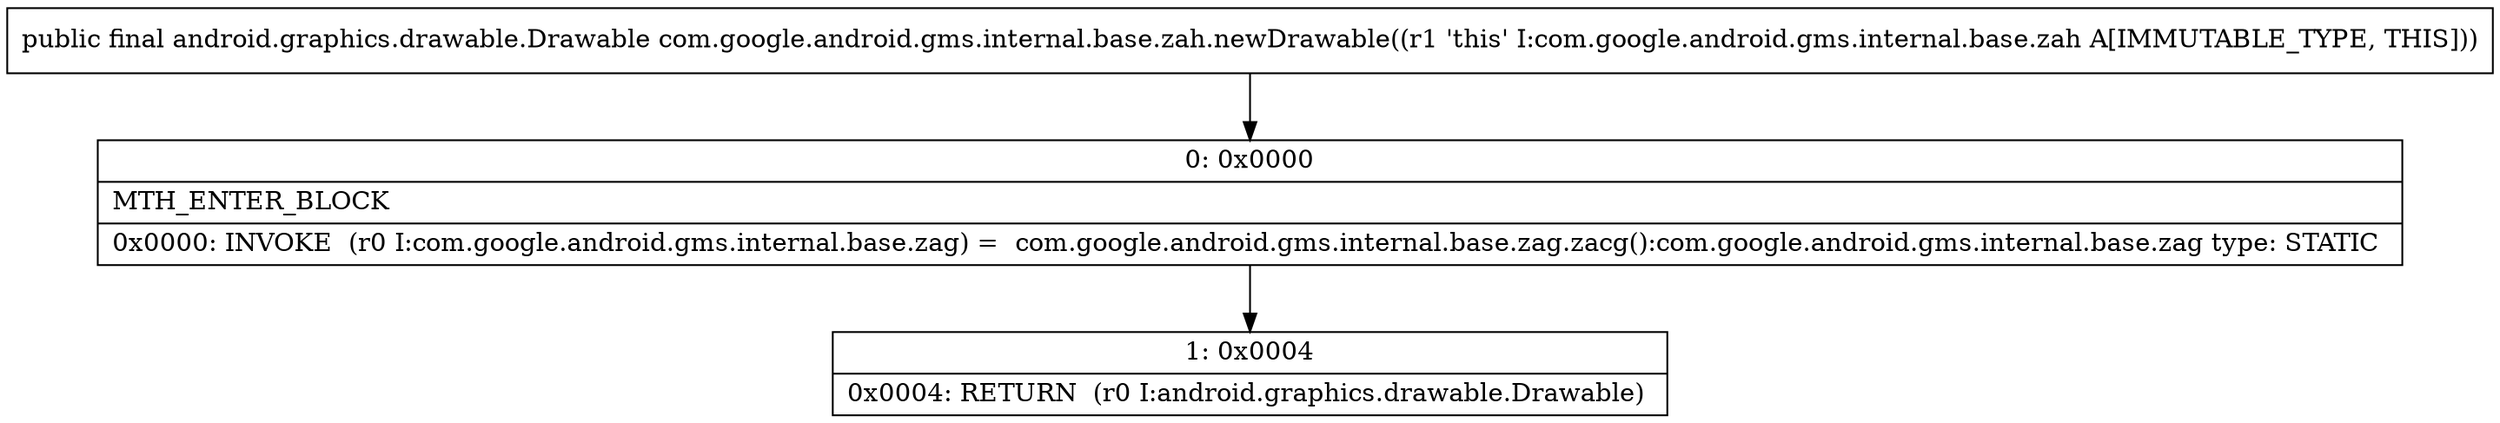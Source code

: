 digraph "CFG forcom.google.android.gms.internal.base.zah.newDrawable()Landroid\/graphics\/drawable\/Drawable;" {
Node_0 [shape=record,label="{0\:\ 0x0000|MTH_ENTER_BLOCK\l|0x0000: INVOKE  (r0 I:com.google.android.gms.internal.base.zag) =  com.google.android.gms.internal.base.zag.zacg():com.google.android.gms.internal.base.zag type: STATIC \l}"];
Node_1 [shape=record,label="{1\:\ 0x0004|0x0004: RETURN  (r0 I:android.graphics.drawable.Drawable) \l}"];
MethodNode[shape=record,label="{public final android.graphics.drawable.Drawable com.google.android.gms.internal.base.zah.newDrawable((r1 'this' I:com.google.android.gms.internal.base.zah A[IMMUTABLE_TYPE, THIS])) }"];
MethodNode -> Node_0;
Node_0 -> Node_1;
}

